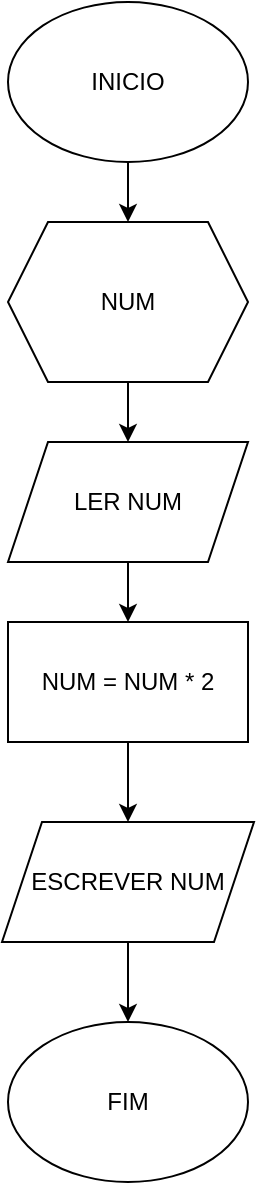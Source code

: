 <mxfile version="24.7.7">
  <diagram name="Página-1" id="NHmlEtWdj5bVjoIejz3S">
    <mxGraphModel dx="1195" dy="655" grid="1" gridSize="10" guides="1" tooltips="1" connect="1" arrows="1" fold="1" page="1" pageScale="1" pageWidth="827" pageHeight="1169" math="0" shadow="0">
      <root>
        <mxCell id="0" />
        <mxCell id="1" parent="0" />
        <mxCell id="8RWrVpnVAa181jw9w_el-3" value="" style="edgeStyle=orthogonalEdgeStyle;rounded=0;orthogonalLoop=1;jettySize=auto;html=1;" edge="1" parent="1" source="8RWrVpnVAa181jw9w_el-1" target="8RWrVpnVAa181jw9w_el-2">
          <mxGeometry relative="1" as="geometry" />
        </mxCell>
        <mxCell id="8RWrVpnVAa181jw9w_el-1" value="INICIO" style="ellipse;whiteSpace=wrap;html=1;" vertex="1" parent="1">
          <mxGeometry x="294" y="160" width="120" height="80" as="geometry" />
        </mxCell>
        <mxCell id="8RWrVpnVAa181jw9w_el-5" value="" style="edgeStyle=orthogonalEdgeStyle;rounded=0;orthogonalLoop=1;jettySize=auto;html=1;" edge="1" parent="1" source="8RWrVpnVAa181jw9w_el-2" target="8RWrVpnVAa181jw9w_el-4">
          <mxGeometry relative="1" as="geometry" />
        </mxCell>
        <mxCell id="8RWrVpnVAa181jw9w_el-2" value="NUM" style="shape=hexagon;perimeter=hexagonPerimeter2;whiteSpace=wrap;html=1;fixedSize=1;" vertex="1" parent="1">
          <mxGeometry x="294" y="270" width="120" height="80" as="geometry" />
        </mxCell>
        <mxCell id="8RWrVpnVAa181jw9w_el-7" value="" style="edgeStyle=orthogonalEdgeStyle;rounded=0;orthogonalLoop=1;jettySize=auto;html=1;" edge="1" parent="1" source="8RWrVpnVAa181jw9w_el-4" target="8RWrVpnVAa181jw9w_el-6">
          <mxGeometry relative="1" as="geometry" />
        </mxCell>
        <mxCell id="8RWrVpnVAa181jw9w_el-4" value="LER NUM" style="shape=parallelogram;perimeter=parallelogramPerimeter;whiteSpace=wrap;html=1;fixedSize=1;" vertex="1" parent="1">
          <mxGeometry x="294" y="380" width="120" height="60" as="geometry" />
        </mxCell>
        <mxCell id="8RWrVpnVAa181jw9w_el-9" value="" style="edgeStyle=orthogonalEdgeStyle;rounded=0;orthogonalLoop=1;jettySize=auto;html=1;" edge="1" parent="1" source="8RWrVpnVAa181jw9w_el-6" target="8RWrVpnVAa181jw9w_el-8">
          <mxGeometry relative="1" as="geometry" />
        </mxCell>
        <mxCell id="8RWrVpnVAa181jw9w_el-6" value="NUM = NUM * 2" style="rounded=0;whiteSpace=wrap;html=1;" vertex="1" parent="1">
          <mxGeometry x="294" y="470" width="120" height="60" as="geometry" />
        </mxCell>
        <mxCell id="8RWrVpnVAa181jw9w_el-11" value="" style="edgeStyle=orthogonalEdgeStyle;rounded=0;orthogonalLoop=1;jettySize=auto;html=1;" edge="1" parent="1" source="8RWrVpnVAa181jw9w_el-8" target="8RWrVpnVAa181jw9w_el-10">
          <mxGeometry relative="1" as="geometry" />
        </mxCell>
        <mxCell id="8RWrVpnVAa181jw9w_el-8" value="ESCREVER NUM" style="shape=parallelogram;perimeter=parallelogramPerimeter;whiteSpace=wrap;html=1;fixedSize=1;" vertex="1" parent="1">
          <mxGeometry x="291" y="570" width="126" height="60" as="geometry" />
        </mxCell>
        <mxCell id="8RWrVpnVAa181jw9w_el-10" value="FIM" style="ellipse;whiteSpace=wrap;html=1;" vertex="1" parent="1">
          <mxGeometry x="294" y="670" width="120" height="80" as="geometry" />
        </mxCell>
      </root>
    </mxGraphModel>
  </diagram>
</mxfile>
